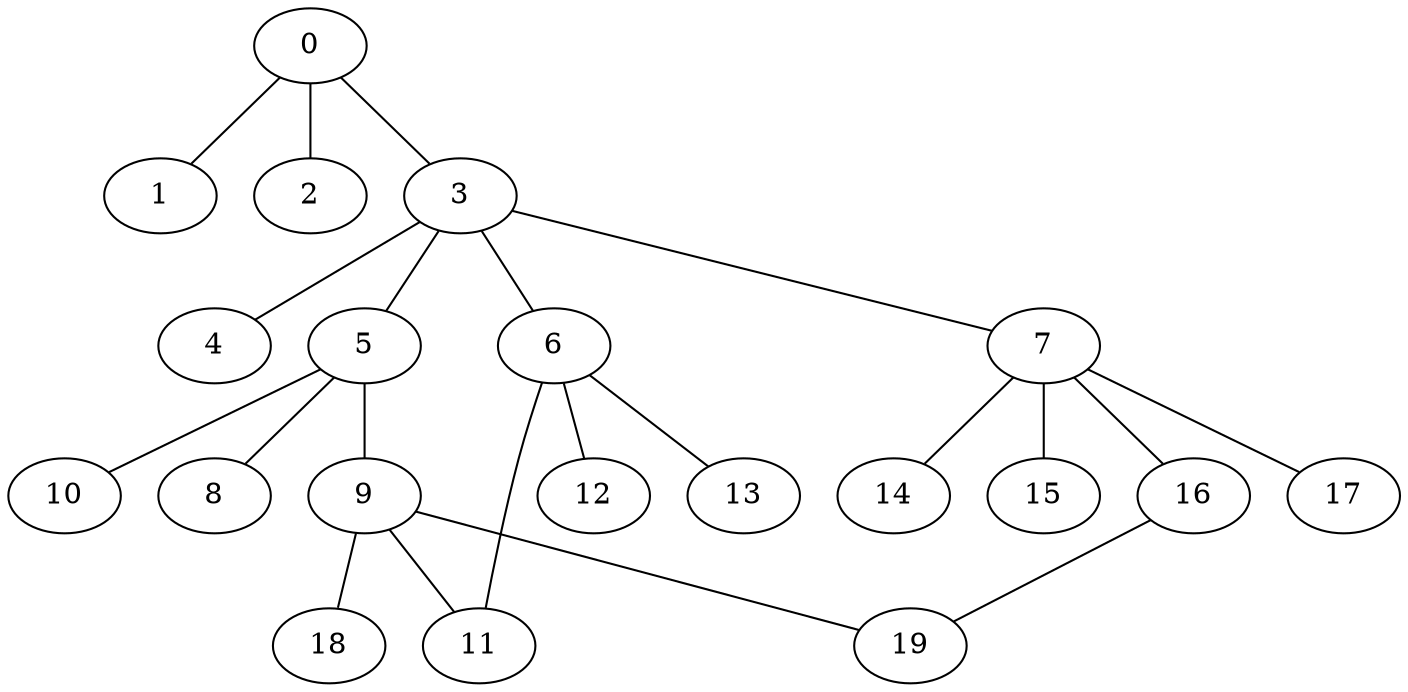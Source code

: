 
graph graphname {
    0 -- 1
0 -- 2
0 -- 3
3 -- 4
3 -- 5
3 -- 6
3 -- 7
5 -- 8
5 -- 9
5 -- 10
6 -- 11
6 -- 12
6 -- 13
7 -- 16
7 -- 17
7 -- 14
7 -- 15
9 -- 18
9 -- 19
9 -- 11
16 -- 19

}
